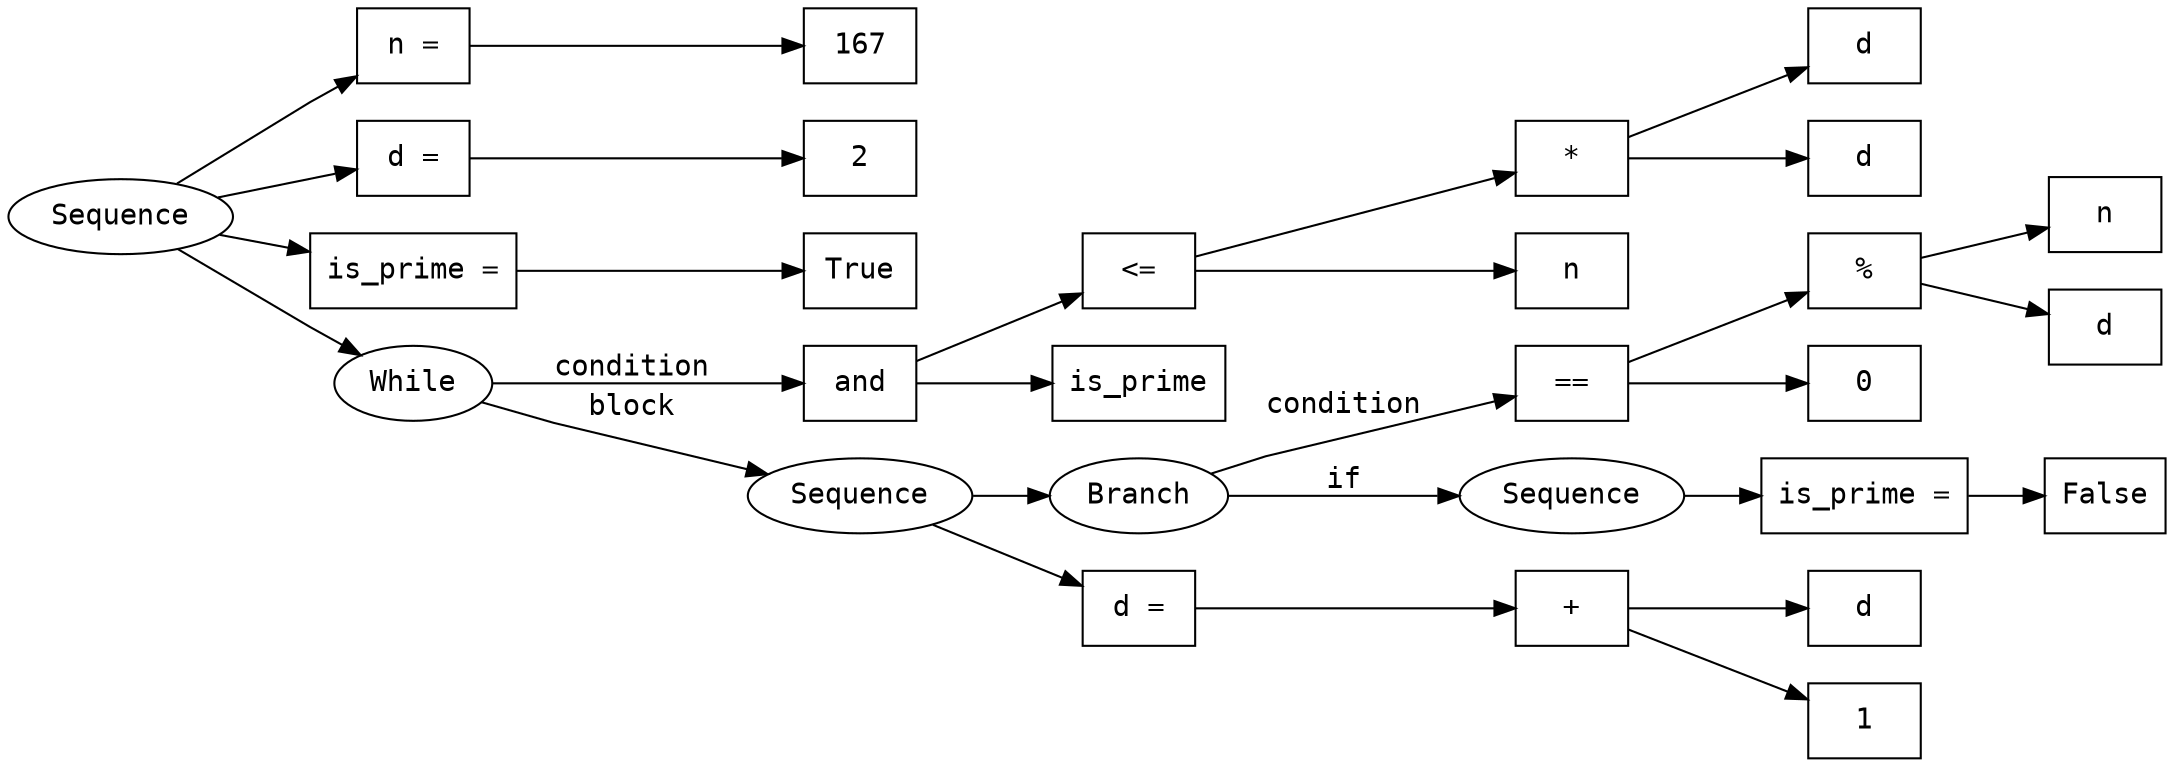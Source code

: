 digraph {
	graph [rankdir=LR splines=polyline]
	node [fontname=monospace]
	edge [fontname=monospace]
	Seq1 [label=Sequence]
	S1 [label="n =" shape=box]
	Element125008381611 [label=167 shape=box]
	S1 -> Element125008381611
	Seq1 -> S1
	S2 [label="d =" shape=box]
	Element675854345589 [label=2 shape=box]
	S2 -> Element675854345589
	Seq1 -> S2
	S3 [label="is_prime =" shape=box]
	Element509470286521 [label=True shape=box]
	S3 -> Element509470286521
	Seq1 -> S3
	W4 [label=While]
	Element293184046543 [label=and shape=box]
	Element359454887616 [label="<=" shape=box]
	Element317276875095 [label="*" shape=box]
	Element379631522300 [label=d shape=box]
	Element317276875095 -> Element379631522300
	Element901273443350 [label=d shape=box]
	Element317276875095 -> Element901273443350
	Element359454887616 -> Element317276875095
	Element751604519689 [label=n shape=box]
	Element359454887616 -> Element751604519689
	Element293184046543 -> Element359454887616
	Element261229724626 [label=is_prime shape=box]
	Element293184046543 -> Element261229724626
	W4 -> Element293184046543 [label=condition]
	Seq5 [label=Sequence]
	B5 [label=Branch]
	Element119419463867 [label="==" shape=box]
	Element270956446507 [label="%" shape=box]
	Element794026028926 [label=n shape=box]
	Element270956446507 -> Element794026028926
	Element194926542642 [label=d shape=box]
	Element270956446507 -> Element194926542642
	Element119419463867 -> Element270956446507
	Element109976924241 [label=0 shape=box]
	Element119419463867 -> Element109976924241
	B5 -> Element119419463867 [label=condition]
	Seq6 [label=Sequence]
	S6 [label="is_prime =" shape=box]
	Element296204678250 [label=False shape=box]
	S6 -> Element296204678250
	Seq6 -> S6
	B5 -> Seq6 [label=if]
	Seq5 -> B5
	S7 [label="d =" shape=box]
	Element784708420504 [label="+" shape=box]
	Element114158716485 [label=d shape=box]
	Element784708420504 -> Element114158716485
	Element434675475733 [label=1 shape=box]
	Element784708420504 -> Element434675475733
	S7 -> Element784708420504
	Seq5 -> S7
	W4 -> Seq5 [label=block]
	Seq1 -> W4
}
